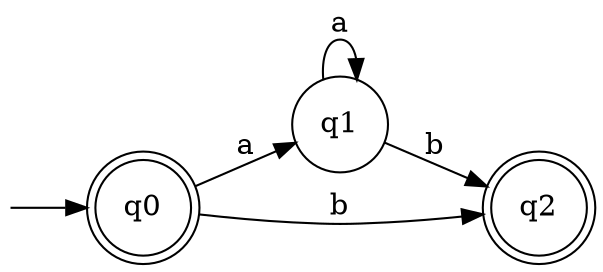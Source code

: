 digraph G {
  rankdir=LR;
  n__ [label="" shape=none width=.0];
  0 [shape=doublecircle label="q0"]
  1 [shape=circle label="q1"]
  2 [shape=doublecircle label="q2"]
  n__ -> 0;
  0 -> 1 [label="a"];
  0 -> 2 [label="b"];
  1 -> 1 [label="a"];
  1 -> 2 [label="b"];
}

